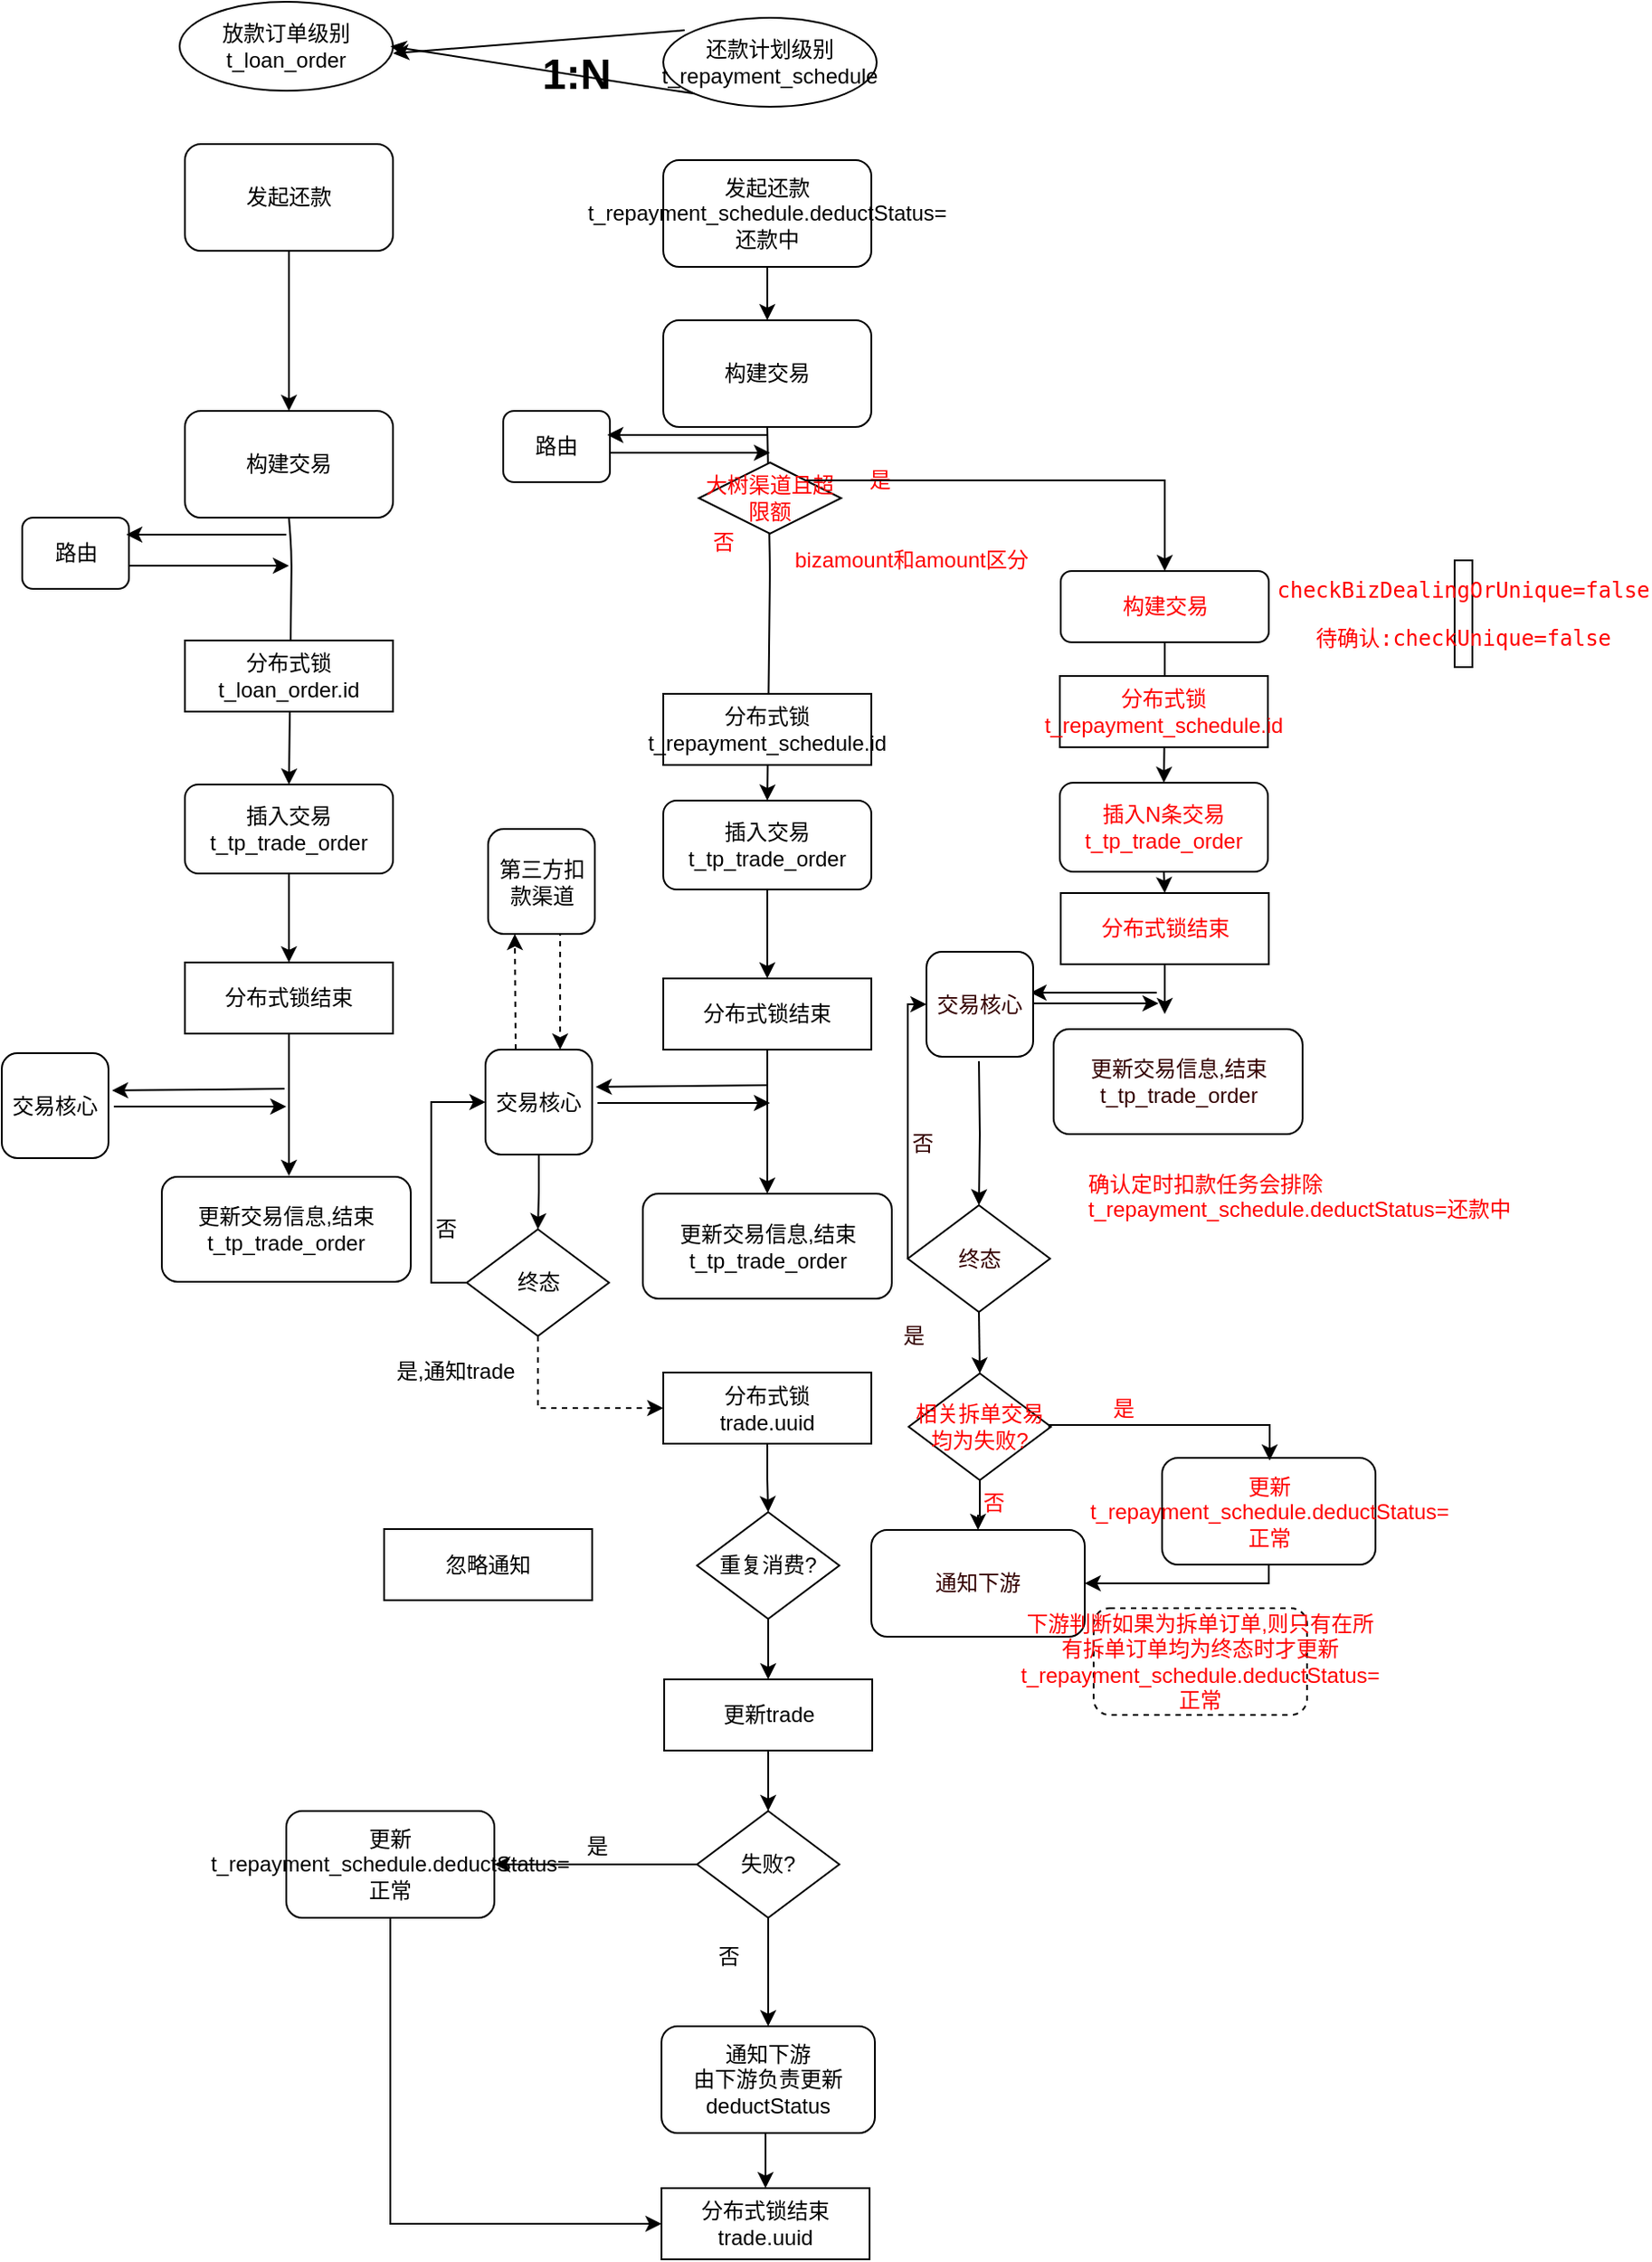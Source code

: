 <mxfile version="10.9.1" type="device"><diagram id="CSPdIjdosn-VjfBNoNhB" name="Page-1"><mxGraphModel dx="1398" dy="862" grid="1" gridSize="10" guides="1" tooltips="1" connect="1" arrows="1" fold="1" page="1" pageScale="1" pageWidth="827" pageHeight="1169" math="0" shadow="0"><root><mxCell id="0"/><mxCell id="1" parent="0"/><mxCell id="Q-G2ow9PWrvcKQIYFE5R-26" style="edgeStyle=orthogonalEdgeStyle;rounded=0;orthogonalLoop=1;jettySize=auto;html=1;entryX=0.5;entryY=0;entryDx=0;entryDy=0;fontColor=#FF0000;" parent="1" source="JSgrTPcH0Vie0qLKNMMe-68" target="JSgrTPcH0Vie0qLKNMMe-134" edge="1"><mxGeometry relative="1" as="geometry"/></mxCell><mxCell id="JSgrTPcH0Vie0qLKNMMe-68" value="构建交易" style="rounded=1;whiteSpace=wrap;html=1;fontColor=#FF0000;" parent="1" vertex="1"><mxGeometry x="595.5" y="321" width="117" height="40" as="geometry"/></mxCell><mxCell id="JSgrTPcH0Vie0qLKNMMe-83" value="" style="group" parent="1" vertex="1" connectable="0"><mxGeometry y="1" width="230" height="719.5" as="geometry"/></mxCell><mxCell id="JSgrTPcH0Vie0qLKNMMe-16" value="发起还款" style="rounded=1;whiteSpace=wrap;html=1;" parent="JSgrTPcH0Vie0qLKNMMe-83" vertex="1"><mxGeometry x="103" y="80" width="117" height="60" as="geometry"/></mxCell><mxCell id="JSgrTPcH0Vie0qLKNMMe-19" value="构建交易" style="rounded=1;whiteSpace=wrap;html=1;" parent="JSgrTPcH0Vie0qLKNMMe-83" vertex="1"><mxGeometry x="103" y="230" width="117" height="60" as="geometry"/></mxCell><mxCell id="JSgrTPcH0Vie0qLKNMMe-15" style="edgeStyle=orthogonalEdgeStyle;rounded=0;orthogonalLoop=1;jettySize=auto;html=1;" parent="JSgrTPcH0Vie0qLKNMMe-83" source="JSgrTPcH0Vie0qLKNMMe-16" target="JSgrTPcH0Vie0qLKNMMe-19" edge="1"><mxGeometry relative="1" as="geometry"/></mxCell><mxCell id="JSgrTPcH0Vie0qLKNMMe-21" value="插入交易&lt;br&gt;t_tp_trade_order&lt;br&gt;" style="rounded=1;whiteSpace=wrap;html=1;" parent="JSgrTPcH0Vie0qLKNMMe-83" vertex="1"><mxGeometry x="103" y="440" width="117" height="50" as="geometry"/></mxCell><mxCell id="JSgrTPcH0Vie0qLKNMMe-22" value="" style="endArrow=classic;html=1;exitX=0.5;exitY=1;exitDx=0;exitDy=0;entryX=0.5;entryY=0;entryDx=0;entryDy=0;" parent="JSgrTPcH0Vie0qLKNMMe-83" source="JSgrTPcH0Vie0qLKNMMe-19" target="JSgrTPcH0Vie0qLKNMMe-21" edge="1"><mxGeometry width="50" height="50" relative="1" as="geometry"><mxPoint x="103" y="570" as="sourcePoint"/><mxPoint x="153" y="520" as="targetPoint"/><Array as="points"><mxPoint x="163" y="310"/></Array></mxGeometry></mxCell><mxCell id="JSgrTPcH0Vie0qLKNMMe-23" value="分布式锁&lt;br&gt;t_loan_order.id" style="rounded=0;whiteSpace=wrap;html=1;" parent="JSgrTPcH0Vie0qLKNMMe-83" vertex="1"><mxGeometry x="103" y="359" width="117" height="40" as="geometry"/></mxCell><mxCell id="JSgrTPcH0Vie0qLKNMMe-24" style="edgeStyle=orthogonalEdgeStyle;rounded=0;orthogonalLoop=1;jettySize=auto;html=1;entryX=0.5;entryY=0;entryDx=0;entryDy=0;" parent="JSgrTPcH0Vie0qLKNMMe-83" source="JSgrTPcH0Vie0qLKNMMe-25" edge="1"><mxGeometry relative="1" as="geometry"><mxPoint x="161.5" y="660" as="targetPoint"/></mxGeometry></mxCell><mxCell id="JSgrTPcH0Vie0qLKNMMe-25" value="分布式锁结束&lt;br&gt;" style="rounded=0;whiteSpace=wrap;html=1;" parent="JSgrTPcH0Vie0qLKNMMe-83" vertex="1"><mxGeometry x="103" y="540" width="117" height="40" as="geometry"/></mxCell><mxCell id="JSgrTPcH0Vie0qLKNMMe-20" style="edgeStyle=orthogonalEdgeStyle;rounded=0;orthogonalLoop=1;jettySize=auto;html=1;entryX=0.5;entryY=0;entryDx=0;entryDy=0;" parent="JSgrTPcH0Vie0qLKNMMe-83" source="JSgrTPcH0Vie0qLKNMMe-21" target="JSgrTPcH0Vie0qLKNMMe-25" edge="1"><mxGeometry relative="1" as="geometry"/></mxCell><mxCell id="JSgrTPcH0Vie0qLKNMMe-29" value="放款订单级别&lt;br&gt;t_loan_order&lt;br&gt;" style="ellipse;whiteSpace=wrap;html=1;" parent="JSgrTPcH0Vie0qLKNMMe-83" vertex="1"><mxGeometry x="100" width="120" height="50" as="geometry"/></mxCell><mxCell id="JSgrTPcH0Vie0qLKNMMe-37" value="路由" style="rounded=1;whiteSpace=wrap;html=1;" parent="JSgrTPcH0Vie0qLKNMMe-83" vertex="1"><mxGeometry x="11.5" y="290" width="60" height="40" as="geometry"/></mxCell><mxCell id="JSgrTPcH0Vie0qLKNMMe-38" value="" style="endArrow=classic;html=1;entryX=1;entryY=0.5;entryDx=0;entryDy=0;" parent="JSgrTPcH0Vie0qLKNMMe-83" edge="1"><mxGeometry width="50" height="50" relative="1" as="geometry"><mxPoint x="160" y="299.5" as="sourcePoint"/><mxPoint x="70" y="299.5" as="targetPoint"/></mxGeometry></mxCell><mxCell id="JSgrTPcH0Vie0qLKNMMe-39" value="" style="endArrow=classic;html=1;exitX=1;exitY=0.5;exitDx=0;exitDy=0;" parent="JSgrTPcH0Vie0qLKNMMe-83" edge="1"><mxGeometry width="50" height="50" relative="1" as="geometry"><mxPoint x="71.5" y="317" as="sourcePoint"/><mxPoint x="161.5" y="317" as="targetPoint"/></mxGeometry></mxCell><mxCell id="JSgrTPcH0Vie0qLKNMMe-57" value="更新交易信息,结束&lt;br&gt;t_tp_trade_order&lt;br&gt;" style="rounded=1;whiteSpace=wrap;html=1;" parent="JSgrTPcH0Vie0qLKNMMe-83" vertex="1"><mxGeometry x="90" y="660.5" width="140" height="59" as="geometry"/></mxCell><mxCell id="JSgrTPcH0Vie0qLKNMMe-58" value="交易核心" style="rounded=1;whiteSpace=wrap;html=1;" parent="JSgrTPcH0Vie0qLKNMMe-83" vertex="1"><mxGeometry y="591" width="60" height="59" as="geometry"/></mxCell><mxCell id="JSgrTPcH0Vie0qLKNMMe-59" value="" style="endArrow=classic;html=1;" parent="JSgrTPcH0Vie0qLKNMMe-83" edge="1"><mxGeometry width="50" height="50" relative="1" as="geometry"><mxPoint x="159" y="611" as="sourcePoint"/><mxPoint x="62" y="612" as="targetPoint"/></mxGeometry></mxCell><mxCell id="JSgrTPcH0Vie0qLKNMMe-60" value="" style="endArrow=classic;html=1;" parent="JSgrTPcH0Vie0qLKNMMe-83" edge="1"><mxGeometry width="50" height="50" relative="1" as="geometry"><mxPoint x="63" y="621" as="sourcePoint"/><mxPoint x="160" y="621" as="targetPoint"/></mxGeometry></mxCell><mxCell id="JSgrTPcH0Vie0qLKNMMe-84" value="" style="group" parent="1" vertex="1" connectable="0"><mxGeometry x="272" y="10" width="587" height="984" as="geometry"/></mxCell><mxCell id="JSgrTPcH0Vie0qLKNMMe-1" value="发起还款&lt;br&gt;t_repayment_schedule.deductStatus=还款中" style="rounded=1;whiteSpace=wrap;html=1;" parent="JSgrTPcH0Vie0qLKNMMe-84" vertex="1"><mxGeometry x="100" y="80" width="117" height="60" as="geometry"/></mxCell><mxCell id="JSgrTPcH0Vie0qLKNMMe-2" value="路由" style="rounded=1;whiteSpace=wrap;html=1;" parent="JSgrTPcH0Vie0qLKNMMe-84" vertex="1"><mxGeometry x="10" y="221" width="60" height="40" as="geometry"/></mxCell><mxCell id="JSgrTPcH0Vie0qLKNMMe-3" value="构建交易" style="rounded=1;whiteSpace=wrap;html=1;" parent="JSgrTPcH0Vie0qLKNMMe-84" vertex="1"><mxGeometry x="100" y="170" width="117" height="60" as="geometry"/></mxCell><mxCell id="JSgrTPcH0Vie0qLKNMMe-13" style="edgeStyle=orthogonalEdgeStyle;rounded=0;orthogonalLoop=1;jettySize=auto;html=1;" parent="JSgrTPcH0Vie0qLKNMMe-84" source="JSgrTPcH0Vie0qLKNMMe-1" target="JSgrTPcH0Vie0qLKNMMe-3" edge="1"><mxGeometry relative="1" as="geometry"/></mxCell><mxCell id="JSgrTPcH0Vie0qLKNMMe-4" value="插入交易&lt;br&gt;t_tp_trade_order&lt;br&gt;" style="rounded=1;whiteSpace=wrap;html=1;" parent="JSgrTPcH0Vie0qLKNMMe-84" vertex="1"><mxGeometry x="100" y="440" width="117" height="50" as="geometry"/></mxCell><mxCell id="JSgrTPcH0Vie0qLKNMMe-5" value="" style="endArrow=classic;html=1;exitX=0.5;exitY=1;exitDx=0;exitDy=0;entryX=0.5;entryY=0;entryDx=0;entryDy=0;" parent="JSgrTPcH0Vie0qLKNMMe-84" source="JSgrTPcH0Vie0qLKNMMe-3" target="JSgrTPcH0Vie0qLKNMMe-4" edge="1"><mxGeometry width="50" height="50" relative="1" as="geometry"><mxPoint x="100" y="570" as="sourcePoint"/><mxPoint x="150" y="520" as="targetPoint"/><Array as="points"><mxPoint x="160" y="310"/></Array></mxGeometry></mxCell><mxCell id="JSgrTPcH0Vie0qLKNMMe-6" value="分布式锁&lt;br&gt;t_repayment_schedule.id&lt;br&gt;" style="rounded=0;whiteSpace=wrap;html=1;" parent="JSgrTPcH0Vie0qLKNMMe-84" vertex="1"><mxGeometry x="100" y="380" width="117" height="40" as="geometry"/></mxCell><mxCell id="JSgrTPcH0Vie0qLKNMMe-9" value="分布式锁结束&lt;br&gt;" style="rounded=0;whiteSpace=wrap;html=1;" parent="JSgrTPcH0Vie0qLKNMMe-84" vertex="1"><mxGeometry x="100" y="540" width="117" height="40" as="geometry"/></mxCell><mxCell id="JSgrTPcH0Vie0qLKNMMe-11" style="edgeStyle=orthogonalEdgeStyle;rounded=0;orthogonalLoop=1;jettySize=auto;html=1;entryX=0.5;entryY=0;entryDx=0;entryDy=0;" parent="JSgrTPcH0Vie0qLKNMMe-84" source="JSgrTPcH0Vie0qLKNMMe-4" target="JSgrTPcH0Vie0qLKNMMe-9" edge="1"><mxGeometry relative="1" as="geometry"/></mxCell><mxCell id="JSgrTPcH0Vie0qLKNMMe-10" value="交易核心" style="rounded=1;whiteSpace=wrap;html=1;" parent="JSgrTPcH0Vie0qLKNMMe-84" vertex="1"><mxGeometry y="580" width="60" height="59" as="geometry"/></mxCell><mxCell id="JSgrTPcH0Vie0qLKNMMe-28" value="还款计划级别&lt;br&gt;t_repayment_schedule&lt;br&gt;" style="ellipse;whiteSpace=wrap;html=1;" parent="JSgrTPcH0Vie0qLKNMMe-84" vertex="1"><mxGeometry x="100" width="120" height="50" as="geometry"/></mxCell><mxCell id="JSgrTPcH0Vie0qLKNMMe-35" value="" style="endArrow=classic;html=1;entryX=1;entryY=0.5;entryDx=0;entryDy=0;" parent="JSgrTPcH0Vie0qLKNMMe-84" edge="1"><mxGeometry width="50" height="50" relative="1" as="geometry"><mxPoint x="158.5" y="234.5" as="sourcePoint"/><mxPoint x="68.5" y="234.5" as="targetPoint"/></mxGeometry></mxCell><mxCell id="JSgrTPcH0Vie0qLKNMMe-36" value="" style="endArrow=classic;html=1;exitX=1;exitY=0.5;exitDx=0;exitDy=0;" parent="JSgrTPcH0Vie0qLKNMMe-84" edge="1"><mxGeometry width="50" height="50" relative="1" as="geometry"><mxPoint x="70" y="244.5" as="sourcePoint"/><mxPoint x="160" y="244.5" as="targetPoint"/></mxGeometry></mxCell><mxCell id="JSgrTPcH0Vie0qLKNMMe-40" value="" style="endArrow=classic;html=1;" parent="JSgrTPcH0Vie0qLKNMMe-84" edge="1"><mxGeometry width="50" height="50" relative="1" as="geometry"><mxPoint x="159" y="600" as="sourcePoint"/><mxPoint x="62" y="601" as="targetPoint"/></mxGeometry></mxCell><mxCell id="JSgrTPcH0Vie0qLKNMMe-46" value="更新交易信息,结束&lt;br&gt;t_tp_trade_order&lt;br&gt;" style="rounded=1;whiteSpace=wrap;html=1;" parent="JSgrTPcH0Vie0qLKNMMe-84" vertex="1"><mxGeometry x="88.5" y="661" width="140" height="59" as="geometry"/></mxCell><mxCell id="JSgrTPcH0Vie0qLKNMMe-61" style="edgeStyle=orthogonalEdgeStyle;rounded=0;orthogonalLoop=1;jettySize=auto;html=1;entryX=0.5;entryY=0;entryDx=0;entryDy=0;" parent="JSgrTPcH0Vie0qLKNMMe-84" source="JSgrTPcH0Vie0qLKNMMe-9" target="JSgrTPcH0Vie0qLKNMMe-46" edge="1"><mxGeometry relative="1" as="geometry"/></mxCell><mxCell id="JSgrTPcH0Vie0qLKNMMe-45" value="" style="endArrow=classic;html=1;" parent="JSgrTPcH0Vie0qLKNMMe-84" edge="1"><mxGeometry width="50" height="50" relative="1" as="geometry"><mxPoint x="63" y="610" as="sourcePoint"/><mxPoint x="160" y="610" as="targetPoint"/></mxGeometry></mxCell><mxCell id="JSgrTPcH0Vie0qLKNMMe-86" value="" style="endArrow=classic;html=1;exitX=0.1;exitY=0.14;exitDx=0;exitDy=0;exitPerimeter=0;" parent="JSgrTPcH0Vie0qLKNMMe-84" source="JSgrTPcH0Vie0qLKNMMe-28" edge="1"><mxGeometry width="50" height="50" relative="1" as="geometry"><mxPoint x="-5" y="81" as="sourcePoint"/><mxPoint x="-52" y="20" as="targetPoint"/></mxGeometry></mxCell><mxCell id="JSgrTPcH0Vie0qLKNMMe-90" value="&lt;b&gt;&lt;font style=&quot;font-size: 24px&quot;&gt;1:N&lt;/font&gt;&lt;/b&gt;&lt;br&gt;" style="text;html=1;resizable=0;points=[];autosize=1;align=left;verticalAlign=top;spacingTop=-4;" parent="JSgrTPcH0Vie0qLKNMMe-84" vertex="1"><mxGeometry x="30" y="15" width="50" height="20" as="geometry"/></mxCell><mxCell id="JSgrTPcH0Vie0qLKNMMe-126" value="&lt;font color=&quot;#ff0000&quot;&gt;大树渠道且超限额&lt;br&gt;&lt;/font&gt;" style="rhombus;whiteSpace=wrap;html=1;" parent="JSgrTPcH0Vie0qLKNMMe-84" vertex="1"><mxGeometry x="120" y="250" width="80" height="40" as="geometry"/></mxCell><mxCell id="JSgrTPcH0Vie0qLKNMMe-127" value="否" style="text;html=1;resizable=0;points=[];autosize=1;align=left;verticalAlign=top;spacingTop=-4;fontColor=#FF0000;" parent="JSgrTPcH0Vie0qLKNMMe-84" vertex="1"><mxGeometry x="126" y="285" width="30" height="20" as="geometry"/></mxCell><mxCell id="Q-G2ow9PWrvcKQIYFE5R-49" value="是" style="text;html=1;resizable=0;points=[];autosize=1;align=left;verticalAlign=top;spacingTop=-4;fontColor=#FF0000;" parent="JSgrTPcH0Vie0qLKNMMe-84" vertex="1"><mxGeometry x="213.5" y="250" width="30" height="20" as="geometry"/></mxCell><mxCell id="Q-G2ow9PWrvcKQIYFE5R-72" value="bizamount和amount区分" style="text;html=1;resizable=0;points=[];autosize=1;align=left;verticalAlign=top;spacingTop=-4;fontColor=#FF0000;" parent="JSgrTPcH0Vie0qLKNMMe-84" vertex="1"><mxGeometry x="172" y="295" width="150" height="20" as="geometry"/></mxCell><mxCell id="JSgrTPcH0Vie0qLKNMMe-79" value="" style="endArrow=classic;html=1;fontColor=#330000;" parent="JSgrTPcH0Vie0qLKNMMe-84" edge="1"><mxGeometry width="50" height="50" relative="1" as="geometry"><mxPoint x="377.5" y="548" as="sourcePoint"/><mxPoint x="306.5" y="548" as="targetPoint"/></mxGeometry></mxCell><mxCell id="JSgrTPcH0Vie0qLKNMMe-81" value="" style="endArrow=classic;html=1;fontColor=#330000;" parent="JSgrTPcH0Vie0qLKNMMe-84" edge="1"><mxGeometry width="50" height="50" relative="1" as="geometry"><mxPoint x="308.5" y="554" as="sourcePoint"/><mxPoint x="378.5" y="554" as="targetPoint"/></mxGeometry></mxCell><mxCell id="JSgrTPcH0Vie0qLKNMMe-75" value="交易核心" style="rounded=1;whiteSpace=wrap;html=1;fontColor=#330000;" parent="JSgrTPcH0Vie0qLKNMMe-84" vertex="1"><mxGeometry x="248" y="525" width="60" height="59" as="geometry"/></mxCell><mxCell id="Q-G2ow9PWrvcKQIYFE5R-32" style="edgeStyle=orthogonalEdgeStyle;rounded=0;orthogonalLoop=1;jettySize=auto;html=1;exitX=0;exitY=0.5;exitDx=0;exitDy=0;entryX=0;entryY=0.5;entryDx=0;entryDy=0;fontColor=#330000;" parent="JSgrTPcH0Vie0qLKNMMe-84" source="Q-G2ow9PWrvcKQIYFE5R-34" target="JSgrTPcH0Vie0qLKNMMe-75" edge="1"><mxGeometry relative="1" as="geometry"><mxPoint x="237.5" y="558" as="targetPoint"/><Array as="points"><mxPoint x="237.5" y="555"/></Array></mxGeometry></mxCell><mxCell id="Q-G2ow9PWrvcKQIYFE5R-40" value="否" style="text;html=1;resizable=0;points=[];autosize=1;align=left;verticalAlign=top;spacingTop=-4;fontColor=#330000;" parent="JSgrTPcH0Vie0qLKNMMe-84" vertex="1"><mxGeometry x="237.5" y="623" width="30" height="20" as="geometry"/></mxCell><mxCell id="Q-G2ow9PWrvcKQIYFE5R-35" style="edgeStyle=orthogonalEdgeStyle;rounded=0;orthogonalLoop=1;jettySize=auto;html=1;fontColor=#330000;" parent="JSgrTPcH0Vie0qLKNMMe-84" target="Q-G2ow9PWrvcKQIYFE5R-34" edge="1"><mxGeometry relative="1" as="geometry"><mxPoint x="277.5" y="586.5" as="sourcePoint"/></mxGeometry></mxCell><mxCell id="jYOhcimoNEONR4dTAIqk-4" style="edgeStyle=orthogonalEdgeStyle;rounded=0;orthogonalLoop=1;jettySize=auto;html=1;exitX=0.5;exitY=1;exitDx=0;exitDy=0;entryX=0.5;entryY=0;entryDx=0;entryDy=0;" parent="JSgrTPcH0Vie0qLKNMMe-84" source="Q-G2ow9PWrvcKQIYFE5R-34" target="Q-G2ow9PWrvcKQIYFE5R-42" edge="1"><mxGeometry relative="1" as="geometry"/></mxCell><mxCell id="Q-G2ow9PWrvcKQIYFE5R-34" value="终态" style="rhombus;whiteSpace=wrap;html=1;fontColor=#330000;" parent="JSgrTPcH0Vie0qLKNMMe-84" vertex="1"><mxGeometry x="237.5" y="667.5" width="80" height="60" as="geometry"/></mxCell><mxCell id="Q-G2ow9PWrvcKQIYFE5R-50" value="是" style="text;html=1;resizable=0;points=[];autosize=1;align=left;verticalAlign=top;spacingTop=-4;fontColor=#330000;" parent="JSgrTPcH0Vie0qLKNMMe-84" vertex="1"><mxGeometry x="232.5" y="731" width="30" height="20" as="geometry"/></mxCell><mxCell id="Q-G2ow9PWrvcKQIYFE5R-42" value="相关拆单交易均为失败?" style="rhombus;whiteSpace=wrap;html=1;fontColor=#FF0000;" parent="JSgrTPcH0Vie0qLKNMMe-84" vertex="1"><mxGeometry x="238" y="762" width="80" height="60" as="geometry"/></mxCell><mxCell id="Q-G2ow9PWrvcKQIYFE5R-44" value="否" style="text;html=1;resizable=0;points=[];autosize=1;align=left;verticalAlign=top;spacingTop=-4;fontColor=#FF0000;" parent="JSgrTPcH0Vie0qLKNMMe-84" vertex="1"><mxGeometry x="278" y="825" width="30" height="20" as="geometry"/></mxCell><mxCell id="Q-G2ow9PWrvcKQIYFE5R-37" style="edgeStyle=orthogonalEdgeStyle;rounded=0;orthogonalLoop=1;jettySize=auto;html=1;exitX=0.5;exitY=1;exitDx=0;exitDy=0;fontColor=#FF0000;" parent="JSgrTPcH0Vie0qLKNMMe-84" source="Q-G2ow9PWrvcKQIYFE5R-42" target="Q-G2ow9PWrvcKQIYFE5R-39" edge="1"><mxGeometry relative="1" as="geometry"><mxPoint x="282.5" y="817.5" as="sourcePoint"/></mxGeometry></mxCell><mxCell id="Q-G2ow9PWrvcKQIYFE5R-39" value="通知下游" style="rounded=1;whiteSpace=wrap;html=1;fontColor=#330000;" parent="JSgrTPcH0Vie0qLKNMMe-84" vertex="1"><mxGeometry x="217" y="850" width="120" height="60" as="geometry"/></mxCell><mxCell id="Q-G2ow9PWrvcKQIYFE5R-30" style="edgeStyle=orthogonalEdgeStyle;rounded=0;orthogonalLoop=1;jettySize=auto;html=1;entryX=1;entryY=0.5;entryDx=0;entryDy=0;fontColor=#FF0000;" parent="JSgrTPcH0Vie0qLKNMMe-84" source="Q-G2ow9PWrvcKQIYFE5R-31" target="Q-G2ow9PWrvcKQIYFE5R-39" edge="1"><mxGeometry relative="1" as="geometry"><Array as="points"><mxPoint x="441" y="880"/></Array></mxGeometry></mxCell><mxCell id="Q-G2ow9PWrvcKQIYFE5R-31" value="更新t_repayment_schedule.deductStatus=正常" style="rounded=1;whiteSpace=wrap;html=1;fontColor=#FF0000;" parent="JSgrTPcH0Vie0qLKNMMe-84" vertex="1"><mxGeometry x="380.5" y="809.5" width="120" height="60" as="geometry"/></mxCell><mxCell id="Q-G2ow9PWrvcKQIYFE5R-51" style="edgeStyle=orthogonalEdgeStyle;rounded=0;orthogonalLoop=1;jettySize=auto;html=1;exitX=1;exitY=0.5;exitDx=0;exitDy=0;entryX=0.5;entryY=0;entryDx=0;entryDy=0;fontColor=#330000;" parent="JSgrTPcH0Vie0qLKNMMe-84" edge="1"><mxGeometry relative="1" as="geometry"><mxPoint x="317" y="793" as="sourcePoint"/><mxPoint x="441" y="811" as="targetPoint"/><Array as="points"><mxPoint x="317" y="791"/><mxPoint x="441" y="791"/></Array></mxGeometry></mxCell><mxCell id="Q-G2ow9PWrvcKQIYFE5R-45" value="是" style="text;html=1;resizable=0;points=[];autosize=1;align=left;verticalAlign=top;spacingTop=-4;fontColor=#FF0000;" parent="JSgrTPcH0Vie0qLKNMMe-84" vertex="1"><mxGeometry x="350.5" y="772" width="30" height="20" as="geometry"/></mxCell><mxCell id="JSgrTPcH0Vie0qLKNMMe-80" value="更新交易信息,结束&lt;br&gt;t_tp_trade_order&lt;br&gt;" style="rounded=1;whiteSpace=wrap;html=1;fontColor=#330000;" parent="JSgrTPcH0Vie0qLKNMMe-84" vertex="1"><mxGeometry x="319.5" y="568.5" width="140" height="59" as="geometry"/></mxCell><mxCell id="Q-G2ow9PWrvcKQIYFE5R-53" value="确认定时扣款任务会排除&lt;br&gt;&lt;span&gt;t_repayment_schedule.deductStatus=还款中&lt;br&gt;&lt;/span&gt;" style="text;html=1;resizable=0;points=[];autosize=1;align=left;verticalAlign=top;spacingTop=-4;fontColor=#FF0000;" parent="JSgrTPcH0Vie0qLKNMMe-84" vertex="1"><mxGeometry x="337" y="646" width="250" height="30" as="geometry"/></mxCell><mxCell id="Q-G2ow9PWrvcKQIYFE5R-18" value="是" style="text;html=1;resizable=0;points=[];autosize=1;align=left;verticalAlign=top;spacingTop=-4;" parent="JSgrTPcH0Vie0qLKNMMe-84" vertex="1"><mxGeometry x="55" y="1017.5" width="30" height="20" as="geometry"/></mxCell><mxCell id="vyTMjtMxTJgCigv29rQj-8" style="edgeStyle=orthogonalEdgeStyle;rounded=0;orthogonalLoop=1;jettySize=auto;html=1;exitX=0.5;exitY=1;exitDx=0;exitDy=0;" edge="1" parent="JSgrTPcH0Vie0qLKNMMe-84" source="vyTMjtMxTJgCigv29rQj-5" target="vyTMjtMxTJgCigv29rQj-7"><mxGeometry relative="1" as="geometry"/></mxCell><mxCell id="vyTMjtMxTJgCigv29rQj-5" value="分布式锁&lt;br&gt;trade.uuid&lt;br&gt;" style="rounded=0;whiteSpace=wrap;html=1;" vertex="1" parent="JSgrTPcH0Vie0qLKNMMe-84"><mxGeometry x="100" y="761.5" width="117" height="40" as="geometry"/></mxCell><mxCell id="vyTMjtMxTJgCigv29rQj-16" style="edgeStyle=orthogonalEdgeStyle;rounded=0;orthogonalLoop=1;jettySize=auto;html=1;exitX=0.5;exitY=1;exitDx=0;exitDy=0;entryX=0.5;entryY=0;entryDx=0;entryDy=0;" edge="1" parent="JSgrTPcH0Vie0qLKNMMe-84" source="vyTMjtMxTJgCigv29rQj-7" target="vyTMjtMxTJgCigv29rQj-10"><mxGeometry relative="1" as="geometry"/></mxCell><mxCell id="vyTMjtMxTJgCigv29rQj-7" value="重复消费?" style="rhombus;whiteSpace=wrap;html=1;" vertex="1" parent="JSgrTPcH0Vie0qLKNMMe-84"><mxGeometry x="119" y="840" width="80" height="60" as="geometry"/></mxCell><mxCell id="vyTMjtMxTJgCigv29rQj-10" value="更新trade" style="rounded=0;whiteSpace=wrap;html=1;" vertex="1" parent="JSgrTPcH0Vie0qLKNMMe-84"><mxGeometry x="100.5" y="934" width="117" height="40" as="geometry"/></mxCell><mxCell id="Q-G2ow9PWrvcKQIYFE5R-73" value="下游判断如果为拆单订单,则只有在所有拆单订单均为终态时才更新t_repayment_schedule.deductStatus=正常" style="rounded=1;whiteSpace=wrap;html=1;shadow=0;dashed=1;fontColor=#FF0000;" parent="JSgrTPcH0Vie0qLKNMMe-84" vertex="1"><mxGeometry x="342" y="894" width="120" height="60" as="geometry"/></mxCell><mxCell id="vyTMjtMxTJgCigv29rQj-21" style="edgeStyle=orthogonalEdgeStyle;rounded=0;orthogonalLoop=1;jettySize=auto;html=1;exitX=0.75;exitY=1;exitDx=0;exitDy=0;entryX=0.75;entryY=0;entryDx=0;entryDy=0;dashed=1;" edge="1" parent="JSgrTPcH0Vie0qLKNMMe-84"><mxGeometry relative="1" as="geometry"><mxPoint x="44" y="515" as="sourcePoint"/><mxPoint x="42" y="580" as="targetPoint"/><Array as="points"><mxPoint x="42" y="515"/></Array></mxGeometry></mxCell><mxCell id="vyTMjtMxTJgCigv29rQj-18" value="第三方扣款渠道" style="rounded=1;whiteSpace=wrap;html=1;" vertex="1" parent="JSgrTPcH0Vie0qLKNMMe-84"><mxGeometry x="1.5" y="456" width="60" height="59" as="geometry"/></mxCell><mxCell id="vyTMjtMxTJgCigv29rQj-19" value="" style="endArrow=classic;html=1;entryX=0.25;entryY=1;entryDx=0;entryDy=0;dashed=1;" edge="1" parent="JSgrTPcH0Vie0qLKNMMe-84" target="vyTMjtMxTJgCigv29rQj-18"><mxGeometry width="50" height="50" relative="1" as="geometry"><mxPoint x="17" y="580" as="sourcePoint"/><mxPoint x="53" y="518.5" as="targetPoint"/></mxGeometry></mxCell><mxCell id="JSgrTPcH0Vie0qLKNMMe-87" value="" style="endArrow=classic;html=1;exitX=0;exitY=1;exitDx=0;exitDy=0;" parent="1" source="JSgrTPcH0Vie0qLKNMMe-28" edge="1"><mxGeometry width="50" height="50" relative="1" as="geometry"><mxPoint x="382.5" y="13" as="sourcePoint"/><mxPoint x="218.5" y="26" as="targetPoint"/></mxGeometry></mxCell><mxCell id="jYOhcimoNEONR4dTAIqk-1" style="edgeStyle=orthogonalEdgeStyle;rounded=0;orthogonalLoop=1;jettySize=auto;html=1;exitX=0.5;exitY=1;exitDx=0;exitDy=0;entryX=0.5;entryY=0;entryDx=0;entryDy=0;" parent="1" source="JSgrTPcH0Vie0qLKNMMe-134" target="JSgrTPcH0Vie0qLKNMMe-135" edge="1"><mxGeometry relative="1" as="geometry"/></mxCell><mxCell id="JSgrTPcH0Vie0qLKNMMe-134" value="插入N条交易&lt;br&gt;t_tp_trade_order&lt;br&gt;" style="rounded=1;whiteSpace=wrap;html=1;fontColor=#FF0000;" parent="1" vertex="1"><mxGeometry x="595" y="440" width="117" height="50" as="geometry"/></mxCell><mxCell id="jYOhcimoNEONR4dTAIqk-2" style="edgeStyle=orthogonalEdgeStyle;rounded=0;orthogonalLoop=1;jettySize=auto;html=1;exitX=0.5;exitY=1;exitDx=0;exitDy=0;" parent="1" source="JSgrTPcH0Vie0qLKNMMe-135" edge="1"><mxGeometry relative="1" as="geometry"><mxPoint x="654" y="570" as="targetPoint"/></mxGeometry></mxCell><mxCell id="JSgrTPcH0Vie0qLKNMMe-135" value="分布式锁结束&lt;br&gt;" style="rounded=0;whiteSpace=wrap;html=1;fontColor=#FF0000;" parent="1" vertex="1"><mxGeometry x="595.5" y="502" width="117" height="40" as="geometry"/></mxCell><mxCell id="Q-G2ow9PWrvcKQIYFE5R-1" value="&lt;pre&gt;checkBizDealingOrUnique=false&lt;/pre&gt;&lt;pre&gt;&lt;pre&gt;待确认:checkUnique=false&lt;/pre&gt;&lt;/pre&gt;" style="rounded=0;whiteSpace=wrap;html=1;fontColor=#FF0000;" parent="1" vertex="1"><mxGeometry x="817" y="315" width="10" height="60" as="geometry"/></mxCell><mxCell id="vyTMjtMxTJgCigv29rQj-15" style="edgeStyle=orthogonalEdgeStyle;rounded=0;orthogonalLoop=1;jettySize=auto;html=1;exitX=0.5;exitY=1;exitDx=0;exitDy=0;entryX=0;entryY=0.5;entryDx=0;entryDy=0;" edge="1" parent="1" source="Q-G2ow9PWrvcKQIYFE5R-2" target="vyTMjtMxTJgCigv29rQj-11"><mxGeometry relative="1" as="geometry"/></mxCell><mxCell id="Q-G2ow9PWrvcKQIYFE5R-2" value="更新t_repayment_schedule.deductStatus=正常" style="rounded=1;whiteSpace=wrap;html=1;" parent="1" vertex="1"><mxGeometry x="160" y="1018" width="117" height="60" as="geometry"/></mxCell><mxCell id="Q-G2ow9PWrvcKQIYFE5R-7" style="edgeStyle=orthogonalEdgeStyle;rounded=0;orthogonalLoop=1;jettySize=auto;html=1;exitX=0;exitY=0.5;exitDx=0;exitDy=0;entryX=0;entryY=0.5;entryDx=0;entryDy=0;" parent="1" source="Q-G2ow9PWrvcKQIYFE5R-4" target="JSgrTPcH0Vie0qLKNMMe-10" edge="1"><mxGeometry relative="1" as="geometry"><mxPoint x="240" y="650" as="targetPoint"/></mxGeometry></mxCell><mxCell id="vyTMjtMxTJgCigv29rQj-12" style="edgeStyle=orthogonalEdgeStyle;rounded=0;orthogonalLoop=1;jettySize=auto;html=1;exitX=0.5;exitY=1;exitDx=0;exitDy=0;entryX=0;entryY=0.5;entryDx=0;entryDy=0;dashed=1;" edge="1" parent="1" source="Q-G2ow9PWrvcKQIYFE5R-4" target="vyTMjtMxTJgCigv29rQj-5"><mxGeometry relative="1" as="geometry"/></mxCell><mxCell id="Q-G2ow9PWrvcKQIYFE5R-4" value="终态" style="rhombus;whiteSpace=wrap;html=1;" parent="1" vertex="1"><mxGeometry x="261.5" y="691" width="80" height="60" as="geometry"/></mxCell><mxCell id="Q-G2ow9PWrvcKQIYFE5R-6" style="edgeStyle=orthogonalEdgeStyle;rounded=0;orthogonalLoop=1;jettySize=auto;html=1;" parent="1" source="JSgrTPcH0Vie0qLKNMMe-10" target="Q-G2ow9PWrvcKQIYFE5R-4" edge="1"><mxGeometry relative="1" as="geometry"/></mxCell><mxCell id="vyTMjtMxTJgCigv29rQj-14" style="edgeStyle=orthogonalEdgeStyle;rounded=0;orthogonalLoop=1;jettySize=auto;html=1;exitX=0.5;exitY=1;exitDx=0;exitDy=0;entryX=0.5;entryY=0;entryDx=0;entryDy=0;" edge="1" parent="1" source="Q-G2ow9PWrvcKQIYFE5R-20" target="vyTMjtMxTJgCigv29rQj-11"><mxGeometry relative="1" as="geometry"/></mxCell><mxCell id="Q-G2ow9PWrvcKQIYFE5R-20" value="通知下游&lt;br&gt;由下游负责更新deductStatus" style="rounded=1;whiteSpace=wrap;html=1;" parent="1" vertex="1"><mxGeometry x="371" y="1139" width="120" height="60" as="geometry"/></mxCell><mxCell id="Q-G2ow9PWrvcKQIYFE5R-24" value="否" style="text;html=1;resizable=0;points=[];autosize=1;align=left;verticalAlign=top;spacingTop=-4;" parent="1" vertex="1"><mxGeometry x="242" y="680.5" width="30" height="20" as="geometry"/></mxCell><mxCell id="Q-G2ow9PWrvcKQIYFE5R-46" value="分布式锁&lt;br&gt;t_repayment_schedule.id&lt;br&gt;" style="rounded=0;whiteSpace=wrap;html=1;fontColor=#FF0000;" parent="1" vertex="1"><mxGeometry x="595" y="380" width="117" height="40" as="geometry"/></mxCell><mxCell id="Q-G2ow9PWrvcKQIYFE5R-52" style="edgeStyle=orthogonalEdgeStyle;rounded=0;orthogonalLoop=1;jettySize=auto;html=1;entryX=0.5;entryY=0;entryDx=0;entryDy=0;fontColor=#FF0000;" parent="1" source="JSgrTPcH0Vie0qLKNMMe-126" target="JSgrTPcH0Vie0qLKNMMe-68" edge="1"><mxGeometry relative="1" as="geometry"><Array as="points"><mxPoint x="654" y="270"/></Array></mxGeometry></mxCell><mxCell id="Q-G2ow9PWrvcKQIYFE5R-22" value="否" style="text;html=1;resizable=0;points=[];autosize=1;align=left;verticalAlign=top;spacingTop=-4;" parent="1" vertex="1"><mxGeometry x="401" y="1090" width="30" height="20" as="geometry"/></mxCell><mxCell id="vyTMjtMxTJgCigv29rQj-4" style="edgeStyle=orthogonalEdgeStyle;rounded=0;orthogonalLoop=1;jettySize=auto;html=1;exitX=0;exitY=0.5;exitDx=0;exitDy=0;entryX=1;entryY=0.5;entryDx=0;entryDy=0;" edge="1" parent="1" source="Q-G2ow9PWrvcKQIYFE5R-9" target="Q-G2ow9PWrvcKQIYFE5R-2"><mxGeometry relative="1" as="geometry"/></mxCell><mxCell id="vyTMjtMxTJgCigv29rQj-9" value="忽略通知" style="rounded=0;whiteSpace=wrap;html=1;" vertex="1" parent="1"><mxGeometry x="215" y="859.5" width="117" height="40" as="geometry"/></mxCell><mxCell id="vyTMjtMxTJgCigv29rQj-13" style="edgeStyle=orthogonalEdgeStyle;rounded=0;orthogonalLoop=1;jettySize=auto;html=1;exitX=0.5;exitY=1;exitDx=0;exitDy=0;entryX=0.5;entryY=0;entryDx=0;entryDy=0;" edge="1" parent="1" source="Q-G2ow9PWrvcKQIYFE5R-9" target="Q-G2ow9PWrvcKQIYFE5R-20"><mxGeometry relative="1" as="geometry"/></mxCell><mxCell id="Q-G2ow9PWrvcKQIYFE5R-9" value="失败?" style="rhombus;whiteSpace=wrap;html=1;" parent="1" vertex="1"><mxGeometry x="391" y="1018" width="80" height="60" as="geometry"/></mxCell><mxCell id="vyTMjtMxTJgCigv29rQj-11" value="分布式锁结束&lt;br&gt;trade.uuid&lt;br&gt;" style="rounded=0;whiteSpace=wrap;html=1;" vertex="1" parent="1"><mxGeometry x="371" y="1230" width="117" height="40" as="geometry"/></mxCell><mxCell id="Q-G2ow9PWrvcKQIYFE5R-8" value="是,通知trade" style="text;html=1;resizable=0;points=[];autosize=1;align=left;verticalAlign=top;spacingTop=-4;" parent="1" vertex="1"><mxGeometry x="220" y="761" width="80" height="20" as="geometry"/></mxCell><mxCell id="vyTMjtMxTJgCigv29rQj-17" style="edgeStyle=orthogonalEdgeStyle;rounded=0;orthogonalLoop=1;jettySize=auto;html=1;exitX=0.5;exitY=1;exitDx=0;exitDy=0;" edge="1" parent="1" source="vyTMjtMxTJgCigv29rQj-10" target="Q-G2ow9PWrvcKQIYFE5R-9"><mxGeometry relative="1" as="geometry"/></mxCell></root></mxGraphModel></diagram></mxfile>